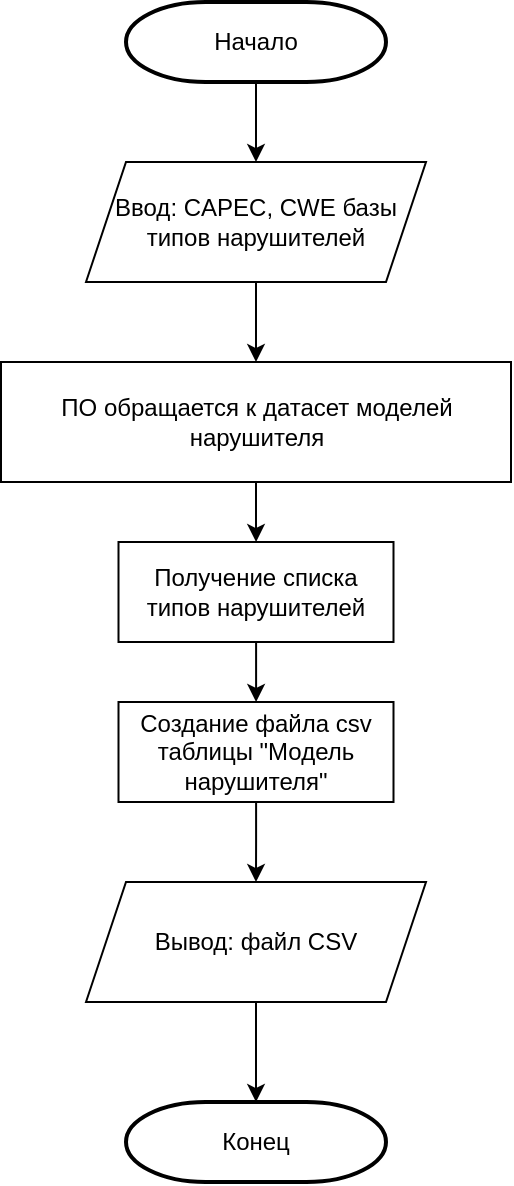 <mxfile version="25.0.3">
  <diagram name="Страница — 1" id="FZuVYSKQKKseB5JXQPXO">
    <mxGraphModel dx="1290" dy="567" grid="1" gridSize="10" guides="1" tooltips="1" connect="1" arrows="1" fold="1" page="1" pageScale="1" pageWidth="827" pageHeight="1169" math="0" shadow="0">
      <root>
        <mxCell id="0" />
        <mxCell id="1" parent="0" />
        <mxCell id="2iJVxllD-oetVzbNtNZ9-1" value="" style="edgeStyle=orthogonalEdgeStyle;rounded=0;orthogonalLoop=1;jettySize=auto;html=1;" parent="1" source="2iJVxllD-oetVzbNtNZ9-2" target="2iJVxllD-oetVzbNtNZ9-5" edge="1">
          <mxGeometry relative="1" as="geometry" />
        </mxCell>
        <mxCell id="2iJVxllD-oetVzbNtNZ9-2" value="Начало" style="strokeWidth=2;html=1;shape=mxgraph.flowchart.terminator;whiteSpace=wrap;" parent="1" vertex="1">
          <mxGeometry x="370" y="50" width="130" height="40" as="geometry" />
        </mxCell>
        <mxCell id="2iJVxllD-oetVzbNtNZ9-3" value="Конец" style="strokeWidth=2;html=1;shape=mxgraph.flowchart.terminator;whiteSpace=wrap;" parent="1" vertex="1">
          <mxGeometry x="370" y="600" width="130" height="40" as="geometry" />
        </mxCell>
        <mxCell id="2iJVxllD-oetVzbNtNZ9-4" value="" style="edgeStyle=orthogonalEdgeStyle;rounded=0;orthogonalLoop=1;jettySize=auto;html=1;" parent="1" source="2iJVxllD-oetVzbNtNZ9-5" target="2iJVxllD-oetVzbNtNZ9-7" edge="1">
          <mxGeometry relative="1" as="geometry" />
        </mxCell>
        <mxCell id="2iJVxllD-oetVzbNtNZ9-5" value="Ввод: CAPEC, CWE базы типов нарушителей" style="shape=parallelogram;perimeter=parallelogramPerimeter;whiteSpace=wrap;html=1;fixedSize=1;" parent="1" vertex="1">
          <mxGeometry x="350" y="130" width="170" height="60" as="geometry" />
        </mxCell>
        <mxCell id="qBo-n5r64KNBPTR6YmKQ-3" value="" style="edgeStyle=orthogonalEdgeStyle;rounded=0;orthogonalLoop=1;jettySize=auto;html=1;" parent="1" source="2iJVxllD-oetVzbNtNZ9-7" target="2iJVxllD-oetVzbNtNZ9-22" edge="1">
          <mxGeometry relative="1" as="geometry" />
        </mxCell>
        <mxCell id="2iJVxllD-oetVzbNtNZ9-7" value="ПО обращается к датасет моделей нарушителя" style="rounded=0;whiteSpace=wrap;html=1;" parent="1" vertex="1">
          <mxGeometry x="307.5" y="230" width="255" height="60" as="geometry" />
        </mxCell>
        <mxCell id="qBo-n5r64KNBPTR6YmKQ-5" value="" style="edgeStyle=orthogonalEdgeStyle;rounded=0;orthogonalLoop=1;jettySize=auto;html=1;" parent="1" source="2iJVxllD-oetVzbNtNZ9-24" target="2iJVxllD-oetVzbNtNZ9-26" edge="1">
          <mxGeometry relative="1" as="geometry" />
        </mxCell>
        <mxCell id="2iJVxllD-oetVzbNtNZ9-24" value="Создание файла csv таблицы &quot;Модель нарушителя&quot;" style="rounded=0;whiteSpace=wrap;html=1;" parent="1" vertex="1">
          <mxGeometry x="366.25" y="400" width="137.5" height="50" as="geometry" />
        </mxCell>
        <mxCell id="qBo-n5r64KNBPTR6YmKQ-6" value="" style="edgeStyle=orthogonalEdgeStyle;rounded=0;orthogonalLoop=1;jettySize=auto;html=1;" parent="1" source="2iJVxllD-oetVzbNtNZ9-26" target="2iJVxllD-oetVzbNtNZ9-3" edge="1">
          <mxGeometry relative="1" as="geometry" />
        </mxCell>
        <mxCell id="2iJVxllD-oetVzbNtNZ9-26" value="Вывод: файл CSV" style="shape=parallelogram;perimeter=parallelogramPerimeter;whiteSpace=wrap;html=1;fixedSize=1;" parent="1" vertex="1">
          <mxGeometry x="350" y="490" width="170" height="60" as="geometry" />
        </mxCell>
        <mxCell id="qBo-n5r64KNBPTR6YmKQ-4" value="" style="edgeStyle=orthogonalEdgeStyle;rounded=0;orthogonalLoop=1;jettySize=auto;html=1;" parent="1" source="2iJVxllD-oetVzbNtNZ9-22" target="2iJVxllD-oetVzbNtNZ9-24" edge="1">
          <mxGeometry relative="1" as="geometry" />
        </mxCell>
        <mxCell id="2iJVxllD-oetVzbNtNZ9-22" value="Получение списка типов нарушителей" style="rounded=0;whiteSpace=wrap;html=1;" parent="1" vertex="1">
          <mxGeometry x="366.25" y="320" width="137.5" height="50" as="geometry" />
        </mxCell>
      </root>
    </mxGraphModel>
  </diagram>
</mxfile>
